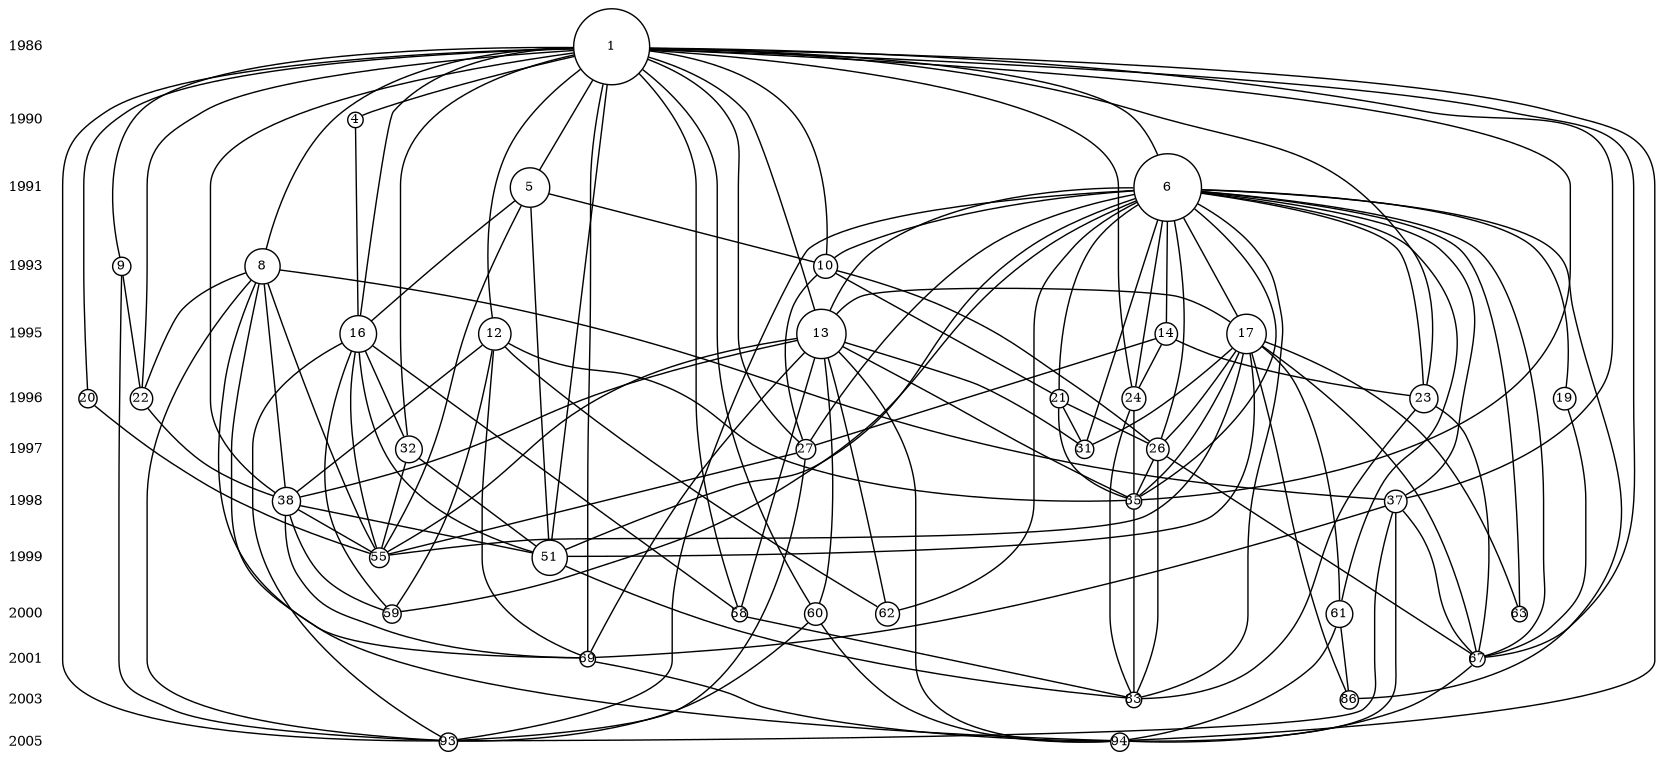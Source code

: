 digraph test {
	ranksep=0.2;
	nodesep=0.1;
	size="11.0729166666667,5.26041666666667";
	ratio="fill";
	node [fixedsize="true", fontsize="9", shape="circle"];
	edge [arrowhead="none", arrowsize="0.6", arrowtail="normal"];
	y1986 [fontsize="10", height="0.1668", label="1986", margin="0", rank="1986", shape="plaintext", width="0.398147893333333"];
	y1990 [fontsize="10", height="0.1668", label="1990", margin="0", rank="1990", shape="plaintext", width="0.398147893333333"];
	y1991 [fontsize="10", height="0.1668", label="1991", margin="0", rank="1991", shape="plaintext", width="0.398147893333333"];
	y1993 [fontsize="10", height="0.1668", label="1993", margin="0", rank="1993", shape="plaintext", width="0.398147893333333"];
	y1995 [fontsize="10", height="0.1668", label="1995", margin="0", rank="1995", shape="plaintext", width="0.398147893333333"];
	y1996 [fontsize="10", height="0.1668", label="1996", margin="0", rank="1996", shape="plaintext", width="0.398147893333333"];
	y1997 [fontsize="10", height="0.1668", label="1997", margin="0", rank="1997", shape="plaintext", width="0.398147893333333"];
	y1998 [fontsize="10", height="0.1668", label="1998", margin="0", rank="1998", shape="plaintext", width="0.398147893333333"];
	y1999 [fontsize="10", height="0.1668", label="1999", margin="0", rank="1999", shape="plaintext", width="0.398147893333333"];
	y2000 [fontsize="10", height="0.1668", label="2000", margin="0", rank="2000", shape="plaintext", width="0.398147893333333"];
	y2001 [fontsize="10", height="0.1668", label="2001", margin="0", rank="2001", shape="plaintext", width="0.398147893333333"];
	y2003 [fontsize="10", height="0.1668", label="2003", margin="0", rank="2003", shape="plaintext", width="0.398147893333333"];
	y2005 [fontsize="10", height="0.1668", label="2005", margin="0", rank="2005", shape="plaintext", width="0.398147893333333"];
	n21 [URL="21", height="0.21650635094611", label="22", rank="1996", style="", width="0.21650635094611"];
	n37 [URL="37", height="0.279508497187474", label="38", rank="1998", style="", width="0.279508497187474"];
	n7 [URL="7", height="0.353553390593274", label="8", rank="1993", style="", width="0.353553390593274"];
	n36 [URL="36", height="0.21650635094611", label="37", rank="1998", style="", width="0.21650635094611"];
	n54 [URL="54", height="0.197642353760524", label="55", rank="1999", style="", width="0.197642353760524"];
	n68 [URL="68", height="0.153093108923949", label="69", rank="2001", style="", width="0.153093108923949"];
	n92 [URL="92", height="0.176776695296637", label="93", rank="2005", style="", width="0.176776695296637"];
	n93 [URL="93", height="0.176776695296637", label="94", rank="2005", style="", width="0.176776695296637"];
	n26 [URL="26", height="0.197642353760524", label="27", rank="1997", style="", width="0.197642353760524"];
	n18 [URL="18", height="0.21650635094611", label="19", rank="1996", style="", width="0.21650635094611"];
	n66 [URL="66", height="0.153093108923949", label="67", rank="2001", style="", width="0.153093108923949"];
	n16 [URL="16", height="0.385275875185561", label="17", rank="1995", style="", width="0.385275875185561"];
	n25 [URL="25", height="0.21650635094611", label="26", rank="1997", style="", width="0.21650635094611"];
	n30 [URL="30", height="0.176776695296637", label="31", rank="1997", style="", width="0.176776695296637"];
	n34 [URL="34", height="0.153093108923949", label="35", rank="1998", style="", width="0.153093108923949"];
	n50 [URL="50", height="0.342326598440729", label="51", rank="1999", style="", width="0.342326598440729"];
	n60 [URL="60", height="0.265165042944955", label="61", rank="2000", style="", width="0.265165042944955"];
	n62 [URL="62", height="0.153093108923949", label="63", rank="2000", style="", width="0.153093108923949"];
	n85 [URL="85", height="0.176776695296637", label="86", rank="2003", style="", width="0.176776695296637"];
	n57 [URL="57", height="0.153093108923949", label="58", rank="2000", style="", width="0.153093108923949"];
	n82 [URL="82", height="0.153093108923949", label="83", rank="2003", style="", width="0.153093108923949"];
	n61 [URL="61", height="0.233853586673371", label="62", rank="2000", style="", width="0.233853586673371"];
	n20 [URL="20", height="0.176776695296637", label="21", rank="1996", style="", width="0.176776695296637"];
	n31 [URL="31", height="0.265165042944955", label="32", rank="1997", style="", width="0.265165042944955"];
	n11 [URL="11", height="0.318688719599549", label="12", rank="1995", style="", width="0.318688719599549"];
	n58 [URL="58", height="0.176776695296637", label="59", rank="2000", style="", width="0.176776695296637"];
	n12 [URL="12", height="0.492125492125738", label="13", rank="1995", style="", width="0.492125492125738"];
	n59 [URL="59", height="0.21650635094611", label="60", rank="2000", style="", width="0.21650635094611"];
	n15 [URL="15", height="0.364434493427831", label="16", rank="1995", style="", width="0.364434493427831"];
	n19 [URL="19", height="0.176776695296637", label="20", rank="1996", style="", width="0.176776695296637"];
	n22 [URL="22", height="0.279508497187474", label="23", rank="1996", style="", width="0.279508497187474"];
	n0 [URL="0", height="0.75", label="1", rank="1986", style="", width="0.75"];
	n3 [URL="3", height="0.153093108923949", label="4", rank="1990", style="", width="0.153093108923949"];
	n4 [URL="4", height="0.385275875185561", label="5", rank="1991", style="", width="0.385275875185561"];
	n5 [URL="5", height="0.661437827766148", label="6", rank="1991", style="", width="0.661437827766148"];
	n8 [URL="8", height="0.176776695296637", label="9", rank="1993", style="", width="0.176776695296637"];
	n9 [URL="9", height="0.233853586673371", label="10", rank="1993", style="", width="0.233853586673371"];
	n23 [URL="23", height="0.233853586673371", label="24", rank="1996", style="", width="0.233853586673371"];
	n13 [URL="13", height="0.21650635094611", label="14", rank="1995", style="", width="0.21650635094611"];
	n0 -> n11;
	n0 -> n12;
	n0 -> n15;
	n0 -> n19;
	n0 -> n21;
	n0 -> n22;
	n0 -> n23;
	n0 -> n26;
	n0 -> n3;
	n0 -> n31;
	n0 -> n34;
	n0 -> n36;
	n0 -> n37;
	n0 -> n4;
	n0 -> n5;
	n0 -> n50;
	n0 -> n57;
	n0 -> n59;
	n0 -> n66;
	n0 -> n68;
	n0 -> n7;
	n0 -> n8;
	n0 -> n9;
	n0 -> n92;
	n0 -> n93;
	n11 -> n34;
	n11 -> n37;
	n11 -> n58;
	n11 -> n61;
	n11 -> n68;
	n12 -> n16;
	n12 -> n30;
	n12 -> n34;
	n12 -> n37;
	n12 -> n54;
	n12 -> n57;
	n12 -> n59;
	n12 -> n61;
	n12 -> n68;
	n12 -> n93;
	n13 -> n22;
	n13 -> n23;
	n13 -> n26;
	n15 -> n31;
	n15 -> n50;
	n15 -> n54;
	n15 -> n57;
	n15 -> n58;
	n15 -> n92;
	n16 -> n25;
	n16 -> n30;
	n16 -> n34;
	n16 -> n50;
	n16 -> n54;
	n16 -> n60;
	n16 -> n62;
	n16 -> n66;
	n16 -> n85;
	n18 -> n66;
	n19 -> n54;
	n20 -> n25;
	n20 -> n30;
	n20 -> n34;
	n21 -> n37;
	n22 -> n66;
	n22 -> n82;
	n23 -> n34;
	n23 -> n82;
	n25 -> n34;
	n25 -> n66;
	n25 -> n82;
	n26 -> n54;
	n26 -> n92;
	n3 -> n15;
	n31 -> n50;
	n31 -> n54;
	n34 -> n82;
	n36 -> n66;
	n36 -> n68;
	n36 -> n92;
	n36 -> n93;
	n37 -> n50;
	n37 -> n54;
	n37 -> n58;
	n37 -> n68;
	n4 -> n15;
	n4 -> n50;
	n4 -> n54;
	n4 -> n9;
	n5 -> n12;
	n5 -> n13;
	n5 -> n16;
	n5 -> n18;
	n5 -> n20;
	n5 -> n22;
	n5 -> n23;
	n5 -> n25;
	n5 -> n26;
	n5 -> n30;
	n5 -> n34;
	n5 -> n36;
	n5 -> n50;
	n5 -> n58;
	n5 -> n60;
	n5 -> n61;
	n5 -> n62;
	n5 -> n66;
	n5 -> n82;
	n5 -> n85;
	n5 -> n9;
	n5 -> n92;
	n50 -> n82;
	n57 -> n82;
	n59 -> n92;
	n59 -> n93;
	n60 -> n85;
	n60 -> n93;
	n66 -> n93;
	n68 -> n93;
	n7 -> n21;
	n7 -> n36;
	n7 -> n37;
	n7 -> n54;
	n7 -> n68;
	n7 -> n92;
	n7 -> n93;
	n8 -> n21;
	n8 -> n92;
	n9 -> n20;
	n9 -> n25;
	n9 -> n26;
	y1986 -> y1990 [arrowhead="normal", arrowtail="none", color="white", style="invis"];
	y1990 -> y1991 [arrowhead="normal", arrowtail="none", color="white", style="invis"];
	y1991 -> y1993 [arrowhead="normal", arrowtail="none", color="white", style="invis"];
	y1993 -> y1995 [arrowhead="normal", arrowtail="none", color="white", style="invis"];
	y1995 -> y1996 [arrowhead="normal", arrowtail="none", color="white", style="invis"];
	y1996 -> y1997 [arrowhead="normal", arrowtail="none", color="white", style="invis"];
	y1997 -> y1998 [arrowhead="normal", arrowtail="none", color="white", style="invis"];
	y1998 -> y1999 [arrowhead="normal", arrowtail="none", color="white", style="invis"];
	y1999 -> y2000 [arrowhead="normal", arrowtail="none", color="white", style="invis"];
	y2000 -> y2001 [arrowhead="normal", arrowtail="none", color="white", style="invis"];
	y2001 -> y2003 [arrowhead="normal", arrowtail="none", color="white", style="invis"];
	y2003 -> y2005 [arrowhead="normal", arrowtail="none", color="white", style="invis"];
	{rank=same; y2005; n92; n93}
	{rank=same; y1990; n3}
	{rank=same; y1991; n4; n5}
	{rank=same; y2000; n60; n62; n57; n61; n58; n59}
	{rank=same; y1996; n21; n18; n20; n19; n22; n23}
	{rank=same; y1999; n54; n50}
	{rank=same; y1995; n16; n11; n12; n15; n13}
	{rank=same; y1993; n7; n8; n9}
	{rank=same; y2001; n68; n66}
	{rank=same; y1997; n26; n25; n30; n31}
	{rank=same; y1998; n37; n36; n34}
	{rank=same; y1986; n0}
	{rank=same; y2003; n85; n82}
}
